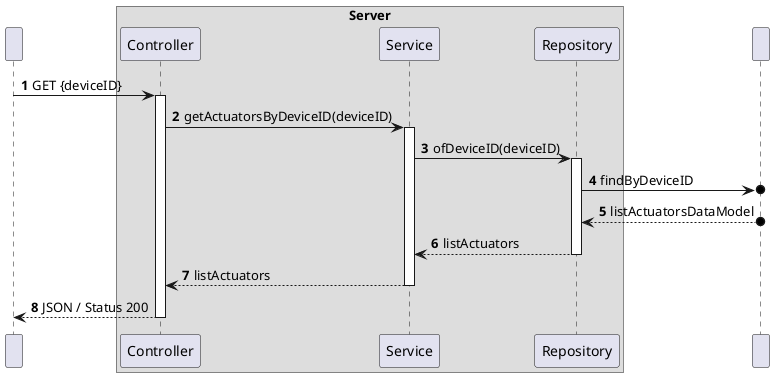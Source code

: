 @startuml
'https://plantuml.com/sequence-diagram
!pragma layout smetana
autonumber

participant " " as HTTP

box "Server"
participant Controller as "Controller"
participant Service as "Service"
participant Repository as "Repository"
end box
participant DataBase as " "

HTTP -> Controller: GET {deviceID}
activate Controller

Controller -> Service : getActuatorsByDeviceID(deviceID)
activate Service

Service -> Repository: ofDeviceID(deviceID)
activate Repository

Repository ->o DataBase: findByDeviceID

DataBase o--> Repository: listActuatorsDataModel

Repository --> Service: listActuators
deactivate Repository

Service --> Controller: listActuators
deactivate Service

Controller --> HTTP: JSON / Status 200
deactivate Controller




@enduml